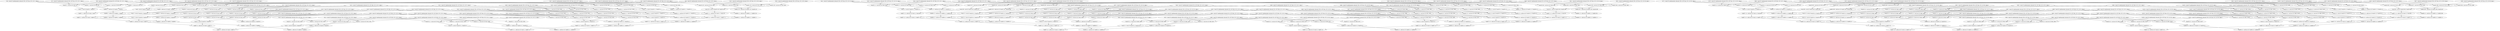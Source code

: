 digraph G {
compound=true
"t1" [label="  %t1 = load i32* getelementptr inbounds ([36 x i32]* @ar, i32 0, i32 0), align 4"]
"t2" [label="  %t2 = load i32* getelementptr inbounds ([6 x i32]* @br, i32 0, i32 0), align 4"]
"mul16" [label="  %mul16 = mul nsw i32 %t2, %t1"]
"t3" [label="  %t3 = load i32* getelementptr inbounds ([36 x i32]* @ai, i32 0, i32 0), align 4"]
"t4" [label="  %t4 = load i32* getelementptr inbounds ([6 x i32]* @bi, i32 0, i32 0), align 4"]
"mul23" [label="  %mul23 = mul nsw i32 %t4, %t3"]
"sub" [label="  %sub = sub i32 %mul16, %mul23"]
"mul34" [label="  %mul34 = mul nsw i32 %t4, %t1"]
"mul41" [label="  %mul41 = mul nsw i32 %t2, %t3"]
"add42" [label="  %add42 = add nsw i32 %mul41, %mul34"]
"t5" [label="  %t5 = load i32* getelementptr inbounds ([36 x i32]* @ar, i32 0, i32 1), align 4"]
"t6" [label="  %t6 = load i32* getelementptr inbounds ([6 x i32]* @br, i32 0, i32 1), align 4"]
"mul16.1" [label="  %mul16.1 = mul nsw i32 %t6, %t5"]
"t7" [label="  %t7 = load i32* getelementptr inbounds ([36 x i32]* @ai, i32 0, i32 1), align 4"]
"t8" [label="  %t8 = load i32* getelementptr inbounds ([6 x i32]* @bi, i32 0, i32 1), align 4"]
"mul23.1" [label="  %mul23.1 = mul nsw i32 %t8, %t7"]
"sub.1" [label="  %sub.1 = sub i32 %mul16.1, %mul23.1"]
"add27.1" [label="  %add27.1 = add nsw i32 %sub.1, %sub"]
"mul34.1" [label="  %mul34.1 = mul nsw i32 %t8, %t5"]
"mul41.1" [label="  %mul41.1 = mul nsw i32 %t6, %t7"]
"add42.1" [label="  %add42.1 = add nsw i32 %mul41.1, %mul34.1"]
"add46.1" [label="  %add46.1 = add nsw i32 %add42.1, %add42"]
"t9" [label="  %t9 = load i32* getelementptr inbounds ([36 x i32]* @ar, i32 0, i32 2), align 4"]
"t10" [label="  %t10 = load i32* getelementptr inbounds ([6 x i32]* @br, i32 0, i32 2), align 4"]
"mul16.2" [label="  %mul16.2 = mul nsw i32 %t10, %t9"]
"t11" [label="  %t11 = load i32* getelementptr inbounds ([36 x i32]* @ai, i32 0, i32 2), align 4"]
"t12" [label="  %t12 = load i32* getelementptr inbounds ([6 x i32]* @bi, i32 0, i32 2), align 4"]
"mul23.2" [label="  %mul23.2 = mul nsw i32 %t12, %t11"]
"sub.2" [label="  %sub.2 = sub i32 %mul16.2, %mul23.2"]
"add27.2" [label="  %add27.2 = add nsw i32 %sub.2, %add27.1"]
"mul34.2" [label="  %mul34.2 = mul nsw i32 %t12, %t9"]
"mul41.2" [label="  %mul41.2 = mul nsw i32 %t10, %t11"]
"add42.2" [label="  %add42.2 = add nsw i32 %mul41.2, %mul34.2"]
"add46.2" [label="  %add46.2 = add nsw i32 %add42.2, %add46.1"]
"t13" [label="  %t13 = load i32* getelementptr inbounds ([36 x i32]* @ar, i32 0, i32 3), align 4"]
"t14" [label="  %t14 = load i32* getelementptr inbounds ([6 x i32]* @br, i32 0, i32 3), align 4"]
"mul16.3" [label="  %mul16.3 = mul nsw i32 %t14, %t13"]
"t15" [label="  %t15 = load i32* getelementptr inbounds ([36 x i32]* @ai, i32 0, i32 3), align 4"]
"t16" [label="  %t16 = load i32* getelementptr inbounds ([6 x i32]* @bi, i32 0, i32 3), align 4"]
"mul23.3" [label="  %mul23.3 = mul nsw i32 %t16, %t15"]
"sub.3" [label="  %sub.3 = sub i32 %mul16.3, %mul23.3"]
"add27.3" [label="  %add27.3 = add nsw i32 %sub.3, %add27.2"]
"mul34.3" [label="  %mul34.3 = mul nsw i32 %t16, %t13"]
"mul41.3" [label="  %mul41.3 = mul nsw i32 %t14, %t15"]
"add42.3" [label="  %add42.3 = add nsw i32 %mul41.3, %mul34.3"]
"add46.3" [label="  %add46.3 = add nsw i32 %add42.3, %add46.2"]
"t17" [label="  %t17 = load i32* getelementptr inbounds ([36 x i32]* @ar, i32 0, i32 4), align 4"]
"t18" [label="  %t18 = load i32* getelementptr inbounds ([6 x i32]* @br, i32 0, i32 4), align 4"]
"mul16.4" [label="  %mul16.4 = mul nsw i32 %t18, %t17"]
"t19" [label="  %t19 = load i32* getelementptr inbounds ([36 x i32]* @ai, i32 0, i32 4), align 4"]
"t20" [label="  %t20 = load i32* getelementptr inbounds ([6 x i32]* @bi, i32 0, i32 4), align 4"]
"mul23.4" [label="  %mul23.4 = mul nsw i32 %t20, %t19"]
"sub.4" [label="  %sub.4 = sub i32 %mul16.4, %mul23.4"]
"add27.4" [label="  %add27.4 = add nsw i32 %sub.4, %add27.3"]
"mul34.4" [label="  %mul34.4 = mul nsw i32 %t20, %t17"]
"mul41.4" [label="  %mul41.4 = mul nsw i32 %t18, %t19"]
"add42.4" [label="  %add42.4 = add nsw i32 %mul41.4, %mul34.4"]
"add46.4" [label="  %add46.4 = add nsw i32 %add42.4, %add46.3"]
"t21" [label="  %t21 = load i32* getelementptr inbounds ([36 x i32]* @ar, i32 0, i32 5), align 4"]
"t22" [label="  %t22 = load i32* getelementptr inbounds ([6 x i32]* @br, i32 0, i32 5), align 4"]
"mul16.5" [label="  %mul16.5 = mul nsw i32 %t22, %t21"]
"t23" [label="  %t23 = load i32* getelementptr inbounds ([36 x i32]* @ai, i32 0, i32 5), align 4"]
"t24" [label="  %t24 = load i32* getelementptr inbounds ([6 x i32]* @bi, i32 0, i32 5), align 4"]
"mul23.5" [label="  %mul23.5 = mul nsw i32 %t24, %t23"]
"sub.5" [label="  %sub.5 = sub i32 %mul16.5, %mul23.5"]
"add27.5" [label="  %add27.5 = add nsw i32 %sub.5, %add27.4"]
"mul34.5" [label="  %mul34.5 = mul nsw i32 %t24, %t21"]
"mul41.5" [label="  %mul41.5 = mul nsw i32 %t22, %t23"]
"add42.5" [label="  %add42.5 = add nsw i32 %mul41.5, %mul34.5"]
"add46.5" [label="  %add46.5 = add nsw i32 %add42.5, %add46.4"]
"t25" [label="  %t25 = load i32* getelementptr inbounds ([36 x i32]* @ar, i32 0, i32 6), align 4"]
"mul16.126" [label="  %mul16.126 = mul nsw i32 %t2, %t25"]
"t26" [label="  %t26 = load i32* getelementptr inbounds ([36 x i32]* @ai, i32 0, i32 6), align 4"]
"mul23.128" [label="  %mul23.128 = mul nsw i32 %t4, %t26"]
"sub.129" [label="  %sub.129 = sub i32 %mul16.126, %mul23.128"]
"mul34.131" [label="  %mul34.131 = mul nsw i32 %t4, %t25"]
"mul41.132" [label="  %mul41.132 = mul nsw i32 %t2, %t26"]
"add42.133" [label="  %add42.133 = add nsw i32 %mul41.132, %mul34.131"]
"t27" [label="  %t27 = load i32* getelementptr inbounds ([36 x i32]* @ar, i32 0, i32 7), align 4"]
"mul16.1.1" [label="  %mul16.1.1 = mul nsw i32 %t6, %t27"]
"t28" [label="  %t28 = load i32* getelementptr inbounds ([36 x i32]* @ai, i32 0, i32 7), align 4"]
"mul23.1.1" [label="  %mul23.1.1 = mul nsw i32 %t8, %t28"]
"sub.1.1" [label="  %sub.1.1 = sub i32 %mul16.1.1, %mul23.1.1"]
"add27.1.1" [label="  %add27.1.1 = add nsw i32 %sub.1.1, %sub.129"]
"mul34.1.1" [label="  %mul34.1.1 = mul nsw i32 %t8, %t27"]
"mul41.1.1" [label="  %mul41.1.1 = mul nsw i32 %t6, %t28"]
"add42.1.1" [label="  %add42.1.1 = add nsw i32 %mul41.1.1, %mul34.1.1"]
"add46.1.1" [label="  %add46.1.1 = add nsw i32 %add42.1.1, %add42.133"]
"t29" [label="  %t29 = load i32* getelementptr inbounds ([36 x i32]* @ar, i32 0, i32 8), align 4"]
"mul16.2.1" [label="  %mul16.2.1 = mul nsw i32 %t10, %t29"]
"t30" [label="  %t30 = load i32* getelementptr inbounds ([36 x i32]* @ai, i32 0, i32 8), align 4"]
"mul23.2.1" [label="  %mul23.2.1 = mul nsw i32 %t12, %t30"]
"sub.2.1" [label="  %sub.2.1 = sub i32 %mul16.2.1, %mul23.2.1"]
"add27.2.1" [label="  %add27.2.1 = add nsw i32 %sub.2.1, %add27.1.1"]
"mul34.2.1" [label="  %mul34.2.1 = mul nsw i32 %t12, %t29"]
"mul41.2.1" [label="  %mul41.2.1 = mul nsw i32 %t10, %t30"]
"add42.2.1" [label="  %add42.2.1 = add nsw i32 %mul41.2.1, %mul34.2.1"]
"add46.2.1" [label="  %add46.2.1 = add nsw i32 %add42.2.1, %add46.1.1"]
"t31" [label="  %t31 = load i32* getelementptr inbounds ([36 x i32]* @ar, i32 0, i32 9), align 4"]
"mul16.3.1" [label="  %mul16.3.1 = mul nsw i32 %t14, %t31"]
"t32" [label="  %t32 = load i32* getelementptr inbounds ([36 x i32]* @ai, i32 0, i32 9), align 4"]
"mul23.3.1" [label="  %mul23.3.1 = mul nsw i32 %t16, %t32"]
"sub.3.1" [label="  %sub.3.1 = sub i32 %mul16.3.1, %mul23.3.1"]
"add27.3.1" [label="  %add27.3.1 = add nsw i32 %sub.3.1, %add27.2.1"]
"mul34.3.1" [label="  %mul34.3.1 = mul nsw i32 %t16, %t31"]
"mul41.3.1" [label="  %mul41.3.1 = mul nsw i32 %t14, %t32"]
"add42.3.1" [label="  %add42.3.1 = add nsw i32 %mul41.3.1, %mul34.3.1"]
"add46.3.1" [label="  %add46.3.1 = add nsw i32 %add42.3.1, %add46.2.1"]
"t33" [label="  %t33 = load i32* getelementptr inbounds ([36 x i32]* @ar, i32 0, i32 10), align 4"]
"mul16.4.1" [label="  %mul16.4.1 = mul nsw i32 %t18, %t33"]
"t34" [label="  %t34 = load i32* getelementptr inbounds ([36 x i32]* @ai, i32 0, i32 10), align 4"]
"mul23.4.1" [label="  %mul23.4.1 = mul nsw i32 %t20, %t34"]
"sub.4.1" [label="  %sub.4.1 = sub i32 %mul16.4.1, %mul23.4.1"]
"add27.4.1" [label="  %add27.4.1 = add nsw i32 %sub.4.1, %add27.3.1"]
"mul34.4.1" [label="  %mul34.4.1 = mul nsw i32 %t20, %t33"]
"mul41.4.1" [label="  %mul41.4.1 = mul nsw i32 %t18, %t34"]
"add42.4.1" [label="  %add42.4.1 = add nsw i32 %mul41.4.1, %mul34.4.1"]
"add46.4.1" [label="  %add46.4.1 = add nsw i32 %add42.4.1, %add46.3.1"]
"t35" [label="  %t35 = load i32* getelementptr inbounds ([36 x i32]* @ar, i32 0, i32 11), align 4"]
"mul16.5.1" [label="  %mul16.5.1 = mul nsw i32 %t22, %t35"]
"t36" [label="  %t36 = load i32* getelementptr inbounds ([36 x i32]* @ai, i32 0, i32 11), align 4"]
"mul23.5.1" [label="  %mul23.5.1 = mul nsw i32 %t24, %t36"]
"sub.5.1" [label="  %sub.5.1 = sub i32 %mul16.5.1, %mul23.5.1"]
"add27.5.1" [label="  %add27.5.1 = add nsw i32 %sub.5.1, %add27.4.1"]
"mul34.5.1" [label="  %mul34.5.1 = mul nsw i32 %t24, %t35"]
"mul41.5.1" [label="  %mul41.5.1 = mul nsw i32 %t22, %t36"]
"add42.5.1" [label="  %add42.5.1 = add nsw i32 %mul41.5.1, %mul34.5.1"]
"add46.5.1" [label="  %add46.5.1 = add nsw i32 %add42.5.1, %add46.4.1"]
"t37" [label="  %t37 = load i32* getelementptr inbounds ([36 x i32]* @ar, i32 0, i32 12), align 4"]
"t38" [label="  %t38 = load i32* getelementptr inbounds ([6 x i32]* @br, i32 0, i32 0), align 4"]
"mul16.235" [label="  %mul16.235 = mul nsw i32 %t38, %t37"]
"t39" [label="  %t39 = load i32* getelementptr inbounds ([36 x i32]* @ai, i32 0, i32 12), align 4"]
"t40" [label="  %t40 = load i32* getelementptr inbounds ([6 x i32]* @bi, i32 0, i32 0), align 4"]
"mul23.237" [label="  %mul23.237 = mul nsw i32 %t40, %t39"]
"sub.238" [label="  %sub.238 = sub i32 %mul16.235, %mul23.237"]
"mul34.240" [label="  %mul34.240 = mul nsw i32 %t40, %t37"]
"mul41.241" [label="  %mul41.241 = mul nsw i32 %t38, %t39"]
"add42.242" [label="  %add42.242 = add nsw i32 %mul41.241, %mul34.240"]
"t41" [label="  %t41 = load i32* getelementptr inbounds ([36 x i32]* @ar, i32 0, i32 13), align 4"]
"t42" [label="  %t42 = load i32* getelementptr inbounds ([6 x i32]* @br, i32 0, i32 1), align 4"]
"mul16.1.2" [label="  %mul16.1.2 = mul nsw i32 %t42, %t41"]
"t43" [label="  %t43 = load i32* getelementptr inbounds ([36 x i32]* @ai, i32 0, i32 13), align 4"]
"t44" [label="  %t44 = load i32* getelementptr inbounds ([6 x i32]* @bi, i32 0, i32 1), align 4"]
"mul23.1.2" [label="  %mul23.1.2 = mul nsw i32 %t44, %t43"]
"sub.1.2" [label="  %sub.1.2 = sub i32 %mul16.1.2, %mul23.1.2"]
"add27.1.2" [label="  %add27.1.2 = add nsw i32 %sub.1.2, %sub.238"]
"mul34.1.2" [label="  %mul34.1.2 = mul nsw i32 %t44, %t41"]
"mul41.1.2" [label="  %mul41.1.2 = mul nsw i32 %t42, %t43"]
"add42.1.2" [label="  %add42.1.2 = add nsw i32 %mul41.1.2, %mul34.1.2"]
"add46.1.2" [label="  %add46.1.2 = add nsw i32 %add42.1.2, %add42.242"]
"t45" [label="  %t45 = load i32* getelementptr inbounds ([36 x i32]* @ar, i32 0, i32 14), align 4"]
"t46" [label="  %t46 = load i32* getelementptr inbounds ([6 x i32]* @br, i32 0, i32 2), align 4"]
"mul16.2.2" [label="  %mul16.2.2 = mul nsw i32 %t46, %t45"]
"t47" [label="  %t47 = load i32* getelementptr inbounds ([36 x i32]* @ai, i32 0, i32 14), align 4"]
"t48" [label="  %t48 = load i32* getelementptr inbounds ([6 x i32]* @bi, i32 0, i32 2), align 4"]
"mul23.2.2" [label="  %mul23.2.2 = mul nsw i32 %t48, %t47"]
"sub.2.2" [label="  %sub.2.2 = sub i32 %mul16.2.2, %mul23.2.2"]
"add27.2.2" [label="  %add27.2.2 = add nsw i32 %sub.2.2, %add27.1.2"]
"mul34.2.2" [label="  %mul34.2.2 = mul nsw i32 %t48, %t45"]
"mul41.2.2" [label="  %mul41.2.2 = mul nsw i32 %t46, %t47"]
"add42.2.2" [label="  %add42.2.2 = add nsw i32 %mul41.2.2, %mul34.2.2"]
"add46.2.2" [label="  %add46.2.2 = add nsw i32 %add42.2.2, %add46.1.2"]
"t49" [label="  %t49 = load i32* getelementptr inbounds ([36 x i32]* @ar, i32 0, i32 15), align 4"]
"t50" [label="  %t50 = load i32* getelementptr inbounds ([6 x i32]* @br, i32 0, i32 3), align 4"]
"mul16.3.2" [label="  %mul16.3.2 = mul nsw i32 %t50, %t49"]
"t51" [label="  %t51 = load i32* getelementptr inbounds ([36 x i32]* @ai, i32 0, i32 15), align 4"]
"t52" [label="  %t52 = load i32* getelementptr inbounds ([6 x i32]* @bi, i32 0, i32 3), align 4"]
"mul23.3.2" [label="  %mul23.3.2 = mul nsw i32 %t52, %t51"]
"sub.3.2" [label="  %sub.3.2 = sub i32 %mul16.3.2, %mul23.3.2"]
"add27.3.2" [label="  %add27.3.2 = add nsw i32 %sub.3.2, %add27.2.2"]
"mul34.3.2" [label="  %mul34.3.2 = mul nsw i32 %t52, %t49"]
"mul41.3.2" [label="  %mul41.3.2 = mul nsw i32 %t50, %t51"]
"add42.3.2" [label="  %add42.3.2 = add nsw i32 %mul41.3.2, %mul34.3.2"]
"add46.3.2" [label="  %add46.3.2 = add nsw i32 %add42.3.2, %add46.2.2"]
"t53" [label="  %t53 = load i32* getelementptr inbounds ([36 x i32]* @ar, i32 0, i32 16), align 4"]
"t54" [label="  %t54 = load i32* getelementptr inbounds ([6 x i32]* @br, i32 0, i32 4), align 4"]
"mul16.4.2" [label="  %mul16.4.2 = mul nsw i32 %t54, %t53"]
"t55" [label="  %t55 = load i32* getelementptr inbounds ([36 x i32]* @ai, i32 0, i32 16), align 4"]
"t56" [label="  %t56 = load i32* getelementptr inbounds ([6 x i32]* @bi, i32 0, i32 4), align 4"]
"mul23.4.2" [label="  %mul23.4.2 = mul nsw i32 %t56, %t55"]
"sub.4.2" [label="  %sub.4.2 = sub i32 %mul16.4.2, %mul23.4.2"]
"add27.4.2" [label="  %add27.4.2 = add nsw i32 %sub.4.2, %add27.3.2"]
"mul34.4.2" [label="  %mul34.4.2 = mul nsw i32 %t56, %t53"]
"mul41.4.2" [label="  %mul41.4.2 = mul nsw i32 %t54, %t55"]
"add42.4.2" [label="  %add42.4.2 = add nsw i32 %mul41.4.2, %mul34.4.2"]
"add46.4.2" [label="  %add46.4.2 = add nsw i32 %add42.4.2, %add46.3.2"]
"t57" [label="  %t57 = load i32* getelementptr inbounds ([36 x i32]* @ar, i32 0, i32 17), align 4"]
"t58" [label="  %t58 = load i32* getelementptr inbounds ([6 x i32]* @br, i32 0, i32 5), align 4"]
"mul16.5.2" [label="  %mul16.5.2 = mul nsw i32 %t58, %t57"]
"t59" [label="  %t59 = load i32* getelementptr inbounds ([36 x i32]* @ai, i32 0, i32 17), align 4"]
"t60" [label="  %t60 = load i32* getelementptr inbounds ([6 x i32]* @bi, i32 0, i32 5), align 4"]
"mul23.5.2" [label="  %mul23.5.2 = mul nsw i32 %t60, %t59"]
"sub.5.2" [label="  %sub.5.2 = sub i32 %mul16.5.2, %mul23.5.2"]
"add27.5.2" [label="  %add27.5.2 = add nsw i32 %sub.5.2, %add27.4.2"]
"mul34.5.2" [label="  %mul34.5.2 = mul nsw i32 %t60, %t57"]
"mul41.5.2" [label="  %mul41.5.2 = mul nsw i32 %t58, %t59"]
"add42.5.2" [label="  %add42.5.2 = add nsw i32 %mul41.5.2, %mul34.5.2"]
"add46.5.2" [label="  %add46.5.2 = add nsw i32 %add42.5.2, %add46.4.2"]
"t61" [label="  %t61 = load i32* getelementptr inbounds ([36 x i32]* @ar, i32 0, i32 18), align 4"]
"mul16.344" [label="  %mul16.344 = mul nsw i32 %t38, %t61"]
"t62" [label="  %t62 = load i32* getelementptr inbounds ([36 x i32]* @ai, i32 0, i32 18), align 4"]
"mul23.346" [label="  %mul23.346 = mul nsw i32 %t40, %t62"]
"sub.347" [label="  %sub.347 = sub i32 %mul16.344, %mul23.346"]
"mul34.349" [label="  %mul34.349 = mul nsw i32 %t40, %t61"]
"mul41.350" [label="  %mul41.350 = mul nsw i32 %t38, %t62"]
"add42.351" [label="  %add42.351 = add nsw i32 %mul41.350, %mul34.349"]
"t63" [label="  %t63 = load i32* getelementptr inbounds ([36 x i32]* @ar, i32 0, i32 19), align 4"]
"mul16.1.3" [label="  %mul16.1.3 = mul nsw i32 %t42, %t63"]
"t64" [label="  %t64 = load i32* getelementptr inbounds ([36 x i32]* @ai, i32 0, i32 19), align 4"]
"mul23.1.3" [label="  %mul23.1.3 = mul nsw i32 %t44, %t64"]
"sub.1.3" [label="  %sub.1.3 = sub i32 %mul16.1.3, %mul23.1.3"]
"add27.1.3" [label="  %add27.1.3 = add nsw i32 %sub.1.3, %sub.347"]
"mul34.1.3" [label="  %mul34.1.3 = mul nsw i32 %t44, %t63"]
"mul41.1.3" [label="  %mul41.1.3 = mul nsw i32 %t42, %t64"]
"add42.1.3" [label="  %add42.1.3 = add nsw i32 %mul41.1.3, %mul34.1.3"]
"add46.1.3" [label="  %add46.1.3 = add nsw i32 %add42.1.3, %add42.351"]
"t65" [label="  %t65 = load i32* getelementptr inbounds ([36 x i32]* @ar, i32 0, i32 20), align 4"]
"mul16.2.3" [label="  %mul16.2.3 = mul nsw i32 %t46, %t65"]
"t66" [label="  %t66 = load i32* getelementptr inbounds ([36 x i32]* @ai, i32 0, i32 20), align 4"]
"mul23.2.3" [label="  %mul23.2.3 = mul nsw i32 %t48, %t66"]
"sub.2.3" [label="  %sub.2.3 = sub i32 %mul16.2.3, %mul23.2.3"]
"add27.2.3" [label="  %add27.2.3 = add nsw i32 %sub.2.3, %add27.1.3"]
"mul34.2.3" [label="  %mul34.2.3 = mul nsw i32 %t48, %t65"]
"mul41.2.3" [label="  %mul41.2.3 = mul nsw i32 %t46, %t66"]
"add42.2.3" [label="  %add42.2.3 = add nsw i32 %mul41.2.3, %mul34.2.3"]
"add46.2.3" [label="  %add46.2.3 = add nsw i32 %add42.2.3, %add46.1.3"]
"t67" [label="  %t67 = load i32* getelementptr inbounds ([36 x i32]* @ar, i32 0, i32 21), align 4"]
"mul16.3.3" [label="  %mul16.3.3 = mul nsw i32 %t50, %t67"]
"t68" [label="  %t68 = load i32* getelementptr inbounds ([36 x i32]* @ai, i32 0, i32 21), align 4"]
"mul23.3.3" [label="  %mul23.3.3 = mul nsw i32 %t52, %t68"]
"sub.3.3" [label="  %sub.3.3 = sub i32 %mul16.3.3, %mul23.3.3"]
"add27.3.3" [label="  %add27.3.3 = add nsw i32 %sub.3.3, %add27.2.3"]
"mul34.3.3" [label="  %mul34.3.3 = mul nsw i32 %t52, %t67"]
"mul41.3.3" [label="  %mul41.3.3 = mul nsw i32 %t50, %t68"]
"add42.3.3" [label="  %add42.3.3 = add nsw i32 %mul41.3.3, %mul34.3.3"]
"add46.3.3" [label="  %add46.3.3 = add nsw i32 %add42.3.3, %add46.2.3"]
"t69" [label="  %t69 = load i32* getelementptr inbounds ([36 x i32]* @ar, i32 0, i32 22), align 4"]
"mul16.4.3" [label="  %mul16.4.3 = mul nsw i32 %t54, %t69"]
"t70" [label="  %t70 = load i32* getelementptr inbounds ([36 x i32]* @ai, i32 0, i32 22), align 4"]
"mul23.4.3" [label="  %mul23.4.3 = mul nsw i32 %t56, %t70"]
"sub.4.3" [label="  %sub.4.3 = sub i32 %mul16.4.3, %mul23.4.3"]
"add27.4.3" [label="  %add27.4.3 = add nsw i32 %sub.4.3, %add27.3.3"]
"mul34.4.3" [label="  %mul34.4.3 = mul nsw i32 %t56, %t69"]
"mul41.4.3" [label="  %mul41.4.3 = mul nsw i32 %t54, %t70"]
"add42.4.3" [label="  %add42.4.3 = add nsw i32 %mul41.4.3, %mul34.4.3"]
"add46.4.3" [label="  %add46.4.3 = add nsw i32 %add42.4.3, %add46.3.3"]
"t71" [label="  %t71 = load i32* getelementptr inbounds ([36 x i32]* @ar, i32 0, i32 23), align 4"]
"mul16.5.3" [label="  %mul16.5.3 = mul nsw i32 %t58, %t71"]
"t72" [label="  %t72 = load i32* getelementptr inbounds ([36 x i32]* @ai, i32 0, i32 23), align 4"]
"mul23.5.3" [label="  %mul23.5.3 = mul nsw i32 %t60, %t72"]
"sub.5.3" [label="  %sub.5.3 = sub i32 %mul16.5.3, %mul23.5.3"]
"add27.5.3" [label="  %add27.5.3 = add nsw i32 %sub.5.3, %add27.4.3"]
"mul34.5.3" [label="  %mul34.5.3 = mul nsw i32 %t60, %t71"]
"mul41.5.3" [label="  %mul41.5.3 = mul nsw i32 %t58, %t72"]
"add42.5.3" [label="  %add42.5.3 = add nsw i32 %mul41.5.3, %mul34.5.3"]
"add46.5.3" [label="  %add46.5.3 = add nsw i32 %add42.5.3, %add46.4.3"]
"t73" [label="  %t73 = load i32* getelementptr inbounds ([36 x i32]* @ar, i32 0, i32 24), align 4"]
"t74" [label="  %t74 = load i32* getelementptr inbounds ([6 x i32]* @br, i32 0, i32 0), align 4"]
"mul16.453" [label="  %mul16.453 = mul nsw i32 %t74, %t73"]
"t75" [label="  %t75 = load i32* getelementptr inbounds ([36 x i32]* @ai, i32 0, i32 24), align 4"]
"t76" [label="  %t76 = load i32* getelementptr inbounds ([6 x i32]* @bi, i32 0, i32 0), align 4"]
"mul23.455" [label="  %mul23.455 = mul nsw i32 %t76, %t75"]
"sub.456" [label="  %sub.456 = sub i32 %mul16.453, %mul23.455"]
"mul34.458" [label="  %mul34.458 = mul nsw i32 %t76, %t73"]
"mul41.459" [label="  %mul41.459 = mul nsw i32 %t74, %t75"]
"add42.460" [label="  %add42.460 = add nsw i32 %mul41.459, %mul34.458"]
"t77" [label="  %t77 = load i32* getelementptr inbounds ([36 x i32]* @ar, i32 0, i32 25), align 4"]
"t78" [label="  %t78 = load i32* getelementptr inbounds ([6 x i32]* @br, i32 0, i32 1), align 4"]
"mul16.1.4" [label="  %mul16.1.4 = mul nsw i32 %t78, %t77"]
"t79" [label="  %t79 = load i32* getelementptr inbounds ([36 x i32]* @ai, i32 0, i32 25), align 4"]
"t80" [label="  %t80 = load i32* getelementptr inbounds ([6 x i32]* @bi, i32 0, i32 1), align 4"]
"mul23.1.4" [label="  %mul23.1.4 = mul nsw i32 %t80, %t79"]
"sub.1.4" [label="  %sub.1.4 = sub i32 %mul16.1.4, %mul23.1.4"]
"add27.1.4" [label="  %add27.1.4 = add nsw i32 %sub.1.4, %sub.456"]
"mul34.1.4" [label="  %mul34.1.4 = mul nsw i32 %t80, %t77"]
"mul41.1.4" [label="  %mul41.1.4 = mul nsw i32 %t78, %t79"]
"add42.1.4" [label="  %add42.1.4 = add nsw i32 %mul41.1.4, %mul34.1.4"]
"add46.1.4" [label="  %add46.1.4 = add nsw i32 %add42.1.4, %add42.460"]
"t81" [label="  %t81 = load i32* getelementptr inbounds ([36 x i32]* @ar, i32 0, i32 26), align 4"]
"t82" [label="  %t82 = load i32* getelementptr inbounds ([6 x i32]* @br, i32 0, i32 2), align 4"]
"mul16.2.4" [label="  %mul16.2.4 = mul nsw i32 %t82, %t81"]
"t83" [label="  %t83 = load i32* getelementptr inbounds ([36 x i32]* @ai, i32 0, i32 26), align 4"]
"t84" [label="  %t84 = load i32* getelementptr inbounds ([6 x i32]* @bi, i32 0, i32 2), align 4"]
"mul23.2.4" [label="  %mul23.2.4 = mul nsw i32 %t84, %t83"]
"sub.2.4" [label="  %sub.2.4 = sub i32 %mul16.2.4, %mul23.2.4"]
"add27.2.4" [label="  %add27.2.4 = add nsw i32 %sub.2.4, %add27.1.4"]
"mul34.2.4" [label="  %mul34.2.4 = mul nsw i32 %t84, %t81"]
"mul41.2.4" [label="  %mul41.2.4 = mul nsw i32 %t82, %t83"]
"add42.2.4" [label="  %add42.2.4 = add nsw i32 %mul41.2.4, %mul34.2.4"]
"add46.2.4" [label="  %add46.2.4 = add nsw i32 %add42.2.4, %add46.1.4"]
"t85" [label="  %t85 = load i32* getelementptr inbounds ([36 x i32]* @ar, i32 0, i32 27), align 4"]
"t86" [label="  %t86 = load i32* getelementptr inbounds ([6 x i32]* @br, i32 0, i32 3), align 4"]
"mul16.3.4" [label="  %mul16.3.4 = mul nsw i32 %t86, %t85"]
"t87" [label="  %t87 = load i32* getelementptr inbounds ([36 x i32]* @ai, i32 0, i32 27), align 4"]
"t88" [label="  %t88 = load i32* getelementptr inbounds ([6 x i32]* @bi, i32 0, i32 3), align 4"]
"mul23.3.4" [label="  %mul23.3.4 = mul nsw i32 %t88, %t87"]
"sub.3.4" [label="  %sub.3.4 = sub i32 %mul16.3.4, %mul23.3.4"]
"add27.3.4" [label="  %add27.3.4 = add nsw i32 %sub.3.4, %add27.2.4"]
"mul34.3.4" [label="  %mul34.3.4 = mul nsw i32 %t88, %t85"]
"mul41.3.4" [label="  %mul41.3.4 = mul nsw i32 %t86, %t87"]
"add42.3.4" [label="  %add42.3.4 = add nsw i32 %mul41.3.4, %mul34.3.4"]
"add46.3.4" [label="  %add46.3.4 = add nsw i32 %add42.3.4, %add46.2.4"]
"t89" [label="  %t89 = load i32* getelementptr inbounds ([36 x i32]* @ar, i32 0, i32 28), align 4"]
"t90" [label="  %t90 = load i32* getelementptr inbounds ([6 x i32]* @br, i32 0, i32 4), align 4"]
"mul16.4.4" [label="  %mul16.4.4 = mul nsw i32 %t90, %t89"]
"t91" [label="  %t91 = load i32* getelementptr inbounds ([36 x i32]* @ai, i32 0, i32 28), align 4"]
"t92" [label="  %t92 = load i32* getelementptr inbounds ([6 x i32]* @bi, i32 0, i32 4), align 4"]
"mul23.4.4" [label="  %mul23.4.4 = mul nsw i32 %t92, %t91"]
"sub.4.4" [label="  %sub.4.4 = sub i32 %mul16.4.4, %mul23.4.4"]
"add27.4.4" [label="  %add27.4.4 = add nsw i32 %sub.4.4, %add27.3.4"]
"mul34.4.4" [label="  %mul34.4.4 = mul nsw i32 %t92, %t89"]
"mul41.4.4" [label="  %mul41.4.4 = mul nsw i32 %t90, %t91"]
"add42.4.4" [label="  %add42.4.4 = add nsw i32 %mul41.4.4, %mul34.4.4"]
"add46.4.4" [label="  %add46.4.4 = add nsw i32 %add42.4.4, %add46.3.4"]
"t93" [label="  %t93 = load i32* getelementptr inbounds ([36 x i32]* @ar, i32 0, i32 29), align 4"]
"t94" [label="  %t94 = load i32* getelementptr inbounds ([6 x i32]* @br, i32 0, i32 5), align 4"]
"mul16.5.4" [label="  %mul16.5.4 = mul nsw i32 %t94, %t93"]
"t95" [label="  %t95 = load i32* getelementptr inbounds ([36 x i32]* @ai, i32 0, i32 29), align 4"]
"t96" [label="  %t96 = load i32* getelementptr inbounds ([6 x i32]* @bi, i32 0, i32 5), align 4"]
"mul23.5.4" [label="  %mul23.5.4 = mul nsw i32 %t96, %t95"]
"sub.5.4" [label="  %sub.5.4 = sub i32 %mul16.5.4, %mul23.5.4"]
"add27.5.4" [label="  %add27.5.4 = add nsw i32 %sub.5.4, %add27.4.4"]
"mul34.5.4" [label="  %mul34.5.4 = mul nsw i32 %t96, %t93"]
"mul41.5.4" [label="  %mul41.5.4 = mul nsw i32 %t94, %t95"]
"add42.5.4" [label="  %add42.5.4 = add nsw i32 %mul41.5.4, %mul34.5.4"]
"add46.5.4" [label="  %add46.5.4 = add nsw i32 %add42.5.4, %add46.4.4"]
"t97" [label="  %t97 = load i32* getelementptr inbounds ([36 x i32]* @ar, i32 0, i32 30), align 4"]
"mul16.562" [label="  %mul16.562 = mul nsw i32 %t74, %t97"]
"t98" [label="  %t98 = load i32* getelementptr inbounds ([36 x i32]* @ai, i32 0, i32 30), align 4"]
"mul23.564" [label="  %mul23.564 = mul nsw i32 %t76, %t98"]
"sub.565" [label="  %sub.565 = sub i32 %mul16.562, %mul23.564"]
"mul34.567" [label="  %mul34.567 = mul nsw i32 %t76, %t97"]
"mul41.568" [label="  %mul41.568 = mul nsw i32 %t74, %t98"]
"add42.569" [label="  %add42.569 = add nsw i32 %mul41.568, %mul34.567"]
"t99" [label="  %t99 = load i32* getelementptr inbounds ([36 x i32]* @ar, i32 0, i32 31), align 4"]
"mul16.1.5" [label="  %mul16.1.5 = mul nsw i32 %t78, %t99"]
"t100" [label="  %t100 = load i32* getelementptr inbounds ([36 x i32]* @ai, i32 0, i32 31), align 4"]
"mul23.1.5" [label="  %mul23.1.5 = mul nsw i32 %t80, %t100"]
"sub.1.5" [label="  %sub.1.5 = sub i32 %mul16.1.5, %mul23.1.5"]
"add27.1.5" [label="  %add27.1.5 = add nsw i32 %sub.1.5, %sub.565"]
"mul34.1.5" [label="  %mul34.1.5 = mul nsw i32 %t80, %t99"]
"mul41.1.5" [label="  %mul41.1.5 = mul nsw i32 %t78, %t100"]
"add42.1.5" [label="  %add42.1.5 = add nsw i32 %mul41.1.5, %mul34.1.5"]
"add46.1.5" [label="  %add46.1.5 = add nsw i32 %add42.1.5, %add42.569"]
"t101" [label="  %t101 = load i32* getelementptr inbounds ([36 x i32]* @ar, i32 0, i32 32), align 4"]
"mul16.2.5" [label="  %mul16.2.5 = mul nsw i32 %t82, %t101"]
"t102" [label="  %t102 = load i32* getelementptr inbounds ([36 x i32]* @ai, i32 0, i32 32), align 4"]
"mul23.2.5" [label="  %mul23.2.5 = mul nsw i32 %t84, %t102"]
"sub.2.5" [label="  %sub.2.5 = sub i32 %mul16.2.5, %mul23.2.5"]
"add27.2.5" [label="  %add27.2.5 = add nsw i32 %sub.2.5, %add27.1.5"]
"mul34.2.5" [label="  %mul34.2.5 = mul nsw i32 %t84, %t101"]
"mul41.2.5" [label="  %mul41.2.5 = mul nsw i32 %t82, %t102"]
"add42.2.5" [label="  %add42.2.5 = add nsw i32 %mul41.2.5, %mul34.2.5"]
"add46.2.5" [label="  %add46.2.5 = add nsw i32 %add42.2.5, %add46.1.5"]
"t103" [label="  %t103 = load i32* getelementptr inbounds ([36 x i32]* @ar, i32 0, i32 33), align 4"]
"mul16.3.5" [label="  %mul16.3.5 = mul nsw i32 %t86, %t103"]
"t104" [label="  %t104 = load i32* getelementptr inbounds ([36 x i32]* @ai, i32 0, i32 33), align 4"]
"mul23.3.5" [label="  %mul23.3.5 = mul nsw i32 %t88, %t104"]
"sub.3.5" [label="  %sub.3.5 = sub i32 %mul16.3.5, %mul23.3.5"]
"add27.3.5" [label="  %add27.3.5 = add nsw i32 %sub.3.5, %add27.2.5"]
"mul34.3.5" [label="  %mul34.3.5 = mul nsw i32 %t88, %t103"]
"mul41.3.5" [label="  %mul41.3.5 = mul nsw i32 %t86, %t104"]
"add42.3.5" [label="  %add42.3.5 = add nsw i32 %mul41.3.5, %mul34.3.5"]
"add46.3.5" [label="  %add46.3.5 = add nsw i32 %add42.3.5, %add46.2.5"]
"t105" [label="  %t105 = load i32* getelementptr inbounds ([36 x i32]* @ar, i32 0, i32 34), align 4"]
"mul16.4.5" [label="  %mul16.4.5 = mul nsw i32 %t90, %t105"]
"t106" [label="  %t106 = load i32* getelementptr inbounds ([36 x i32]* @ai, i32 0, i32 34), align 4"]
"mul23.4.5" [label="  %mul23.4.5 = mul nsw i32 %t92, %t106"]
"sub.4.5" [label="  %sub.4.5 = sub i32 %mul16.4.5, %mul23.4.5"]
"add27.4.5" [label="  %add27.4.5 = add nsw i32 %sub.4.5, %add27.3.5"]
"mul34.4.5" [label="  %mul34.4.5 = mul nsw i32 %t92, %t105"]
"mul41.4.5" [label="  %mul41.4.5 = mul nsw i32 %t90, %t106"]
"add42.4.5" [label="  %add42.4.5 = add nsw i32 %mul41.4.5, %mul34.4.5"]
"add46.4.5" [label="  %add46.4.5 = add nsw i32 %add42.4.5, %add46.3.5"]
"t107" [label="  %t107 = load i32* getelementptr inbounds ([36 x i32]* @ar, i32 0, i32 35), align 4"]
"mul16.5.5" [label="  %mul16.5.5 = mul nsw i32 %t94, %t107"]
"t108" [label="  %t108 = load i32* getelementptr inbounds ([36 x i32]* @ai, i32 0, i32 35), align 4"]
"mul23.5.5" [label="  %mul23.5.5 = mul nsw i32 %t96, %t108"]
"sub.5.5" [label="  %sub.5.5 = sub i32 %mul16.5.5, %mul23.5.5"]
"add27.5.5" [label="  %add27.5.5 = add nsw i32 %sub.5.5, %add27.4.5"]
"mul34.5.5" [label="  %mul34.5.5 = mul nsw i32 %t96, %t107"]
"mul41.5.5" [label="  %mul41.5.5 = mul nsw i32 %t94, %t108"]
"add42.5.5" [label="  %add42.5.5 = add nsw i32 %mul41.5.5, %mul34.5.5"]
"add46.5.5" [label="  %add46.5.5 = add nsw i32 %add42.5.5, %add46.4.5"]
"t2" -> "mul16"
"t1" -> "mul16"
"t4" -> "mul23"
"t3" -> "mul23"
"mul16" -> "sub"
"mul23" -> "sub"
"t4" -> "mul34"
"t1" -> "mul34"
"t2" -> "mul41"
"t3" -> "mul41"
"mul41" -> "add42"
"mul34" -> "add42"
"t6" -> "mul16.1"
"t5" -> "mul16.1"
"t8" -> "mul23.1"
"t7" -> "mul23.1"
"mul16.1" -> "sub.1"
"mul23.1" -> "sub.1"
"sub.1" -> "add27.1"
"sub" -> "add27.1"
"t8" -> "mul34.1"
"t5" -> "mul34.1"
"t6" -> "mul41.1"
"t7" -> "mul41.1"
"mul41.1" -> "add42.1"
"mul34.1" -> "add42.1"
"add42.1" -> "add46.1"
"add42" -> "add46.1"
"t10" -> "mul16.2"
"t9" -> "mul16.2"
"t12" -> "mul23.2"
"t11" -> "mul23.2"
"mul16.2" -> "sub.2"
"mul23.2" -> "sub.2"
"sub.2" -> "add27.2"
"add27.1" -> "add27.2"
"t12" -> "mul34.2"
"t9" -> "mul34.2"
"t10" -> "mul41.2"
"t11" -> "mul41.2"
"mul41.2" -> "add42.2"
"mul34.2" -> "add42.2"
"add42.2" -> "add46.2"
"add46.1" -> "add46.2"
"t14" -> "mul16.3"
"t13" -> "mul16.3"
"t16" -> "mul23.3"
"t15" -> "mul23.3"
"mul16.3" -> "sub.3"
"mul23.3" -> "sub.3"
"sub.3" -> "add27.3"
"add27.2" -> "add27.3"
"t16" -> "mul34.3"
"t13" -> "mul34.3"
"t14" -> "mul41.3"
"t15" -> "mul41.3"
"mul41.3" -> "add42.3"
"mul34.3" -> "add42.3"
"add42.3" -> "add46.3"
"add46.2" -> "add46.3"
"t18" -> "mul16.4"
"t17" -> "mul16.4"
"t20" -> "mul23.4"
"t19" -> "mul23.4"
"mul16.4" -> "sub.4"
"mul23.4" -> "sub.4"
"sub.4" -> "add27.4"
"add27.3" -> "add27.4"
"t20" -> "mul34.4"
"t17" -> "mul34.4"
"t18" -> "mul41.4"
"t19" -> "mul41.4"
"mul41.4" -> "add42.4"
"mul34.4" -> "add42.4"
"add42.4" -> "add46.4"
"add46.3" -> "add46.4"
"t22" -> "mul16.5"
"t21" -> "mul16.5"
"t24" -> "mul23.5"
"t23" -> "mul23.5"
"mul16.5" -> "sub.5"
"mul23.5" -> "sub.5"
"sub.5" -> "add27.5"
"add27.4" -> "add27.5"
"t24" -> "mul34.5"
"t21" -> "mul34.5"
"t22" -> "mul41.5"
"t23" -> "mul41.5"
"mul41.5" -> "add42.5"
"mul34.5" -> "add42.5"
"add42.5" -> "add46.5"
"add46.4" -> "add46.5"
"t2" -> "mul16.126"
"t25" -> "mul16.126"
"t4" -> "mul23.128"
"t26" -> "mul23.128"
"mul16.126" -> "sub.129"
"mul23.128" -> "sub.129"
"t4" -> "mul34.131"
"t25" -> "mul34.131"
"t2" -> "mul41.132"
"t26" -> "mul41.132"
"mul41.132" -> "add42.133"
"mul34.131" -> "add42.133"
"t6" -> "mul16.1.1"
"t27" -> "mul16.1.1"
"t8" -> "mul23.1.1"
"t28" -> "mul23.1.1"
"mul16.1.1" -> "sub.1.1"
"mul23.1.1" -> "sub.1.1"
"sub.1.1" -> "add27.1.1"
"sub.129" -> "add27.1.1"
"t8" -> "mul34.1.1"
"t27" -> "mul34.1.1"
"t6" -> "mul41.1.1"
"t28" -> "mul41.1.1"
"mul41.1.1" -> "add42.1.1"
"mul34.1.1" -> "add42.1.1"
"add42.1.1" -> "add46.1.1"
"add42.133" -> "add46.1.1"
"t10" -> "mul16.2.1"
"t29" -> "mul16.2.1"
"t12" -> "mul23.2.1"
"t30" -> "mul23.2.1"
"mul16.2.1" -> "sub.2.1"
"mul23.2.1" -> "sub.2.1"
"sub.2.1" -> "add27.2.1"
"add27.1.1" -> "add27.2.1"
"t12" -> "mul34.2.1"
"t29" -> "mul34.2.1"
"t10" -> "mul41.2.1"
"t30" -> "mul41.2.1"
"mul41.2.1" -> "add42.2.1"
"mul34.2.1" -> "add42.2.1"
"add42.2.1" -> "add46.2.1"
"add46.1.1" -> "add46.2.1"
"t14" -> "mul16.3.1"
"t31" -> "mul16.3.1"
"t16" -> "mul23.3.1"
"t32" -> "mul23.3.1"
"mul16.3.1" -> "sub.3.1"
"mul23.3.1" -> "sub.3.1"
"sub.3.1" -> "add27.3.1"
"add27.2.1" -> "add27.3.1"
"t16" -> "mul34.3.1"
"t31" -> "mul34.3.1"
"t14" -> "mul41.3.1"
"t32" -> "mul41.3.1"
"mul41.3.1" -> "add42.3.1"
"mul34.3.1" -> "add42.3.1"
"add42.3.1" -> "add46.3.1"
"add46.2.1" -> "add46.3.1"
"t18" -> "mul16.4.1"
"t33" -> "mul16.4.1"
"t20" -> "mul23.4.1"
"t34" -> "mul23.4.1"
"mul16.4.1" -> "sub.4.1"
"mul23.4.1" -> "sub.4.1"
"sub.4.1" -> "add27.4.1"
"add27.3.1" -> "add27.4.1"
"t20" -> "mul34.4.1"
"t33" -> "mul34.4.1"
"t18" -> "mul41.4.1"
"t34" -> "mul41.4.1"
"mul41.4.1" -> "add42.4.1"
"mul34.4.1" -> "add42.4.1"
"add42.4.1" -> "add46.4.1"
"add46.3.1" -> "add46.4.1"
"t22" -> "mul16.5.1"
"t35" -> "mul16.5.1"
"t24" -> "mul23.5.1"
"t36" -> "mul23.5.1"
"mul16.5.1" -> "sub.5.1"
"mul23.5.1" -> "sub.5.1"
"sub.5.1" -> "add27.5.1"
"add27.4.1" -> "add27.5.1"
"t24" -> "mul34.5.1"
"t35" -> "mul34.5.1"
"t22" -> "mul41.5.1"
"t36" -> "mul41.5.1"
"mul41.5.1" -> "add42.5.1"
"mul34.5.1" -> "add42.5.1"
"add42.5.1" -> "add46.5.1"
"add46.4.1" -> "add46.5.1"
"t38" -> "mul16.235"
"t37" -> "mul16.235"
"t40" -> "mul23.237"
"t39" -> "mul23.237"
"mul16.235" -> "sub.238"
"mul23.237" -> "sub.238"
"t40" -> "mul34.240"
"t37" -> "mul34.240"
"t38" -> "mul41.241"
"t39" -> "mul41.241"
"mul41.241" -> "add42.242"
"mul34.240" -> "add42.242"
"t42" -> "mul16.1.2"
"t41" -> "mul16.1.2"
"t44" -> "mul23.1.2"
"t43" -> "mul23.1.2"
"mul16.1.2" -> "sub.1.2"
"mul23.1.2" -> "sub.1.2"
"sub.1.2" -> "add27.1.2"
"sub.238" -> "add27.1.2"
"t44" -> "mul34.1.2"
"t41" -> "mul34.1.2"
"t42" -> "mul41.1.2"
"t43" -> "mul41.1.2"
"mul41.1.2" -> "add42.1.2"
"mul34.1.2" -> "add42.1.2"
"add42.1.2" -> "add46.1.2"
"add42.242" -> "add46.1.2"
"t46" -> "mul16.2.2"
"t45" -> "mul16.2.2"
"t48" -> "mul23.2.2"
"t47" -> "mul23.2.2"
"mul16.2.2" -> "sub.2.2"
"mul23.2.2" -> "sub.2.2"
"sub.2.2" -> "add27.2.2"
"add27.1.2" -> "add27.2.2"
"t48" -> "mul34.2.2"
"t45" -> "mul34.2.2"
"t46" -> "mul41.2.2"
"t47" -> "mul41.2.2"
"mul41.2.2" -> "add42.2.2"
"mul34.2.2" -> "add42.2.2"
"add42.2.2" -> "add46.2.2"
"add46.1.2" -> "add46.2.2"
"t50" -> "mul16.3.2"
"t49" -> "mul16.3.2"
"t52" -> "mul23.3.2"
"t51" -> "mul23.3.2"
"mul16.3.2" -> "sub.3.2"
"mul23.3.2" -> "sub.3.2"
"sub.3.2" -> "add27.3.2"
"add27.2.2" -> "add27.3.2"
"t52" -> "mul34.3.2"
"t49" -> "mul34.3.2"
"t50" -> "mul41.3.2"
"t51" -> "mul41.3.2"
"mul41.3.2" -> "add42.3.2"
"mul34.3.2" -> "add42.3.2"
"add42.3.2" -> "add46.3.2"
"add46.2.2" -> "add46.3.2"
"t54" -> "mul16.4.2"
"t53" -> "mul16.4.2"
"t56" -> "mul23.4.2"
"t55" -> "mul23.4.2"
"mul16.4.2" -> "sub.4.2"
"mul23.4.2" -> "sub.4.2"
"sub.4.2" -> "add27.4.2"
"add27.3.2" -> "add27.4.2"
"t56" -> "mul34.4.2"
"t53" -> "mul34.4.2"
"t54" -> "mul41.4.2"
"t55" -> "mul41.4.2"
"mul41.4.2" -> "add42.4.2"
"mul34.4.2" -> "add42.4.2"
"add42.4.2" -> "add46.4.2"
"add46.3.2" -> "add46.4.2"
"t58" -> "mul16.5.2"
"t57" -> "mul16.5.2"
"t60" -> "mul23.5.2"
"t59" -> "mul23.5.2"
"mul16.5.2" -> "sub.5.2"
"mul23.5.2" -> "sub.5.2"
"sub.5.2" -> "add27.5.2"
"add27.4.2" -> "add27.5.2"
"t60" -> "mul34.5.2"
"t57" -> "mul34.5.2"
"t58" -> "mul41.5.2"
"t59" -> "mul41.5.2"
"mul41.5.2" -> "add42.5.2"
"mul34.5.2" -> "add42.5.2"
"add42.5.2" -> "add46.5.2"
"add46.4.2" -> "add46.5.2"
"t38" -> "mul16.344"
"t61" -> "mul16.344"
"t40" -> "mul23.346"
"t62" -> "mul23.346"
"mul16.344" -> "sub.347"
"mul23.346" -> "sub.347"
"t40" -> "mul34.349"
"t61" -> "mul34.349"
"t38" -> "mul41.350"
"t62" -> "mul41.350"
"mul41.350" -> "add42.351"
"mul34.349" -> "add42.351"
"t42" -> "mul16.1.3"
"t63" -> "mul16.1.3"
"t44" -> "mul23.1.3"
"t64" -> "mul23.1.3"
"mul16.1.3" -> "sub.1.3"
"mul23.1.3" -> "sub.1.3"
"sub.1.3" -> "add27.1.3"
"sub.347" -> "add27.1.3"
"t44" -> "mul34.1.3"
"t63" -> "mul34.1.3"
"t42" -> "mul41.1.3"
"t64" -> "mul41.1.3"
"mul41.1.3" -> "add42.1.3"
"mul34.1.3" -> "add42.1.3"
"add42.1.3" -> "add46.1.3"
"add42.351" -> "add46.1.3"
"t46" -> "mul16.2.3"
"t65" -> "mul16.2.3"
"t48" -> "mul23.2.3"
"t66" -> "mul23.2.3"
"mul16.2.3" -> "sub.2.3"
"mul23.2.3" -> "sub.2.3"
"sub.2.3" -> "add27.2.3"
"add27.1.3" -> "add27.2.3"
"t48" -> "mul34.2.3"
"t65" -> "mul34.2.3"
"t46" -> "mul41.2.3"
"t66" -> "mul41.2.3"
"mul41.2.3" -> "add42.2.3"
"mul34.2.3" -> "add42.2.3"
"add42.2.3" -> "add46.2.3"
"add46.1.3" -> "add46.2.3"
"t50" -> "mul16.3.3"
"t67" -> "mul16.3.3"
"t52" -> "mul23.3.3"
"t68" -> "mul23.3.3"
"mul16.3.3" -> "sub.3.3"
"mul23.3.3" -> "sub.3.3"
"sub.3.3" -> "add27.3.3"
"add27.2.3" -> "add27.3.3"
"t52" -> "mul34.3.3"
"t67" -> "mul34.3.3"
"t50" -> "mul41.3.3"
"t68" -> "mul41.3.3"
"mul41.3.3" -> "add42.3.3"
"mul34.3.3" -> "add42.3.3"
"add42.3.3" -> "add46.3.3"
"add46.2.3" -> "add46.3.3"
"t54" -> "mul16.4.3"
"t69" -> "mul16.4.3"
"t56" -> "mul23.4.3"
"t70" -> "mul23.4.3"
"mul16.4.3" -> "sub.4.3"
"mul23.4.3" -> "sub.4.3"
"sub.4.3" -> "add27.4.3"
"add27.3.3" -> "add27.4.3"
"t56" -> "mul34.4.3"
"t69" -> "mul34.4.3"
"t54" -> "mul41.4.3"
"t70" -> "mul41.4.3"
"mul41.4.3" -> "add42.4.3"
"mul34.4.3" -> "add42.4.3"
"add42.4.3" -> "add46.4.3"
"add46.3.3" -> "add46.4.3"
"t58" -> "mul16.5.3"
"t71" -> "mul16.5.3"
"t60" -> "mul23.5.3"
"t72" -> "mul23.5.3"
"mul16.5.3" -> "sub.5.3"
"mul23.5.3" -> "sub.5.3"
"sub.5.3" -> "add27.5.3"
"add27.4.3" -> "add27.5.3"
"t60" -> "mul34.5.3"
"t71" -> "mul34.5.3"
"t58" -> "mul41.5.3"
"t72" -> "mul41.5.3"
"mul41.5.3" -> "add42.5.3"
"mul34.5.3" -> "add42.5.3"
"add42.5.3" -> "add46.5.3"
"add46.4.3" -> "add46.5.3"
"t74" -> "mul16.453"
"t73" -> "mul16.453"
"t76" -> "mul23.455"
"t75" -> "mul23.455"
"mul16.453" -> "sub.456"
"mul23.455" -> "sub.456"
"t76" -> "mul34.458"
"t73" -> "mul34.458"
"t74" -> "mul41.459"
"t75" -> "mul41.459"
"mul41.459" -> "add42.460"
"mul34.458" -> "add42.460"
"t78" -> "mul16.1.4"
"t77" -> "mul16.1.4"
"t80" -> "mul23.1.4"
"t79" -> "mul23.1.4"
"mul16.1.4" -> "sub.1.4"
"mul23.1.4" -> "sub.1.4"
"sub.1.4" -> "add27.1.4"
"sub.456" -> "add27.1.4"
"t80" -> "mul34.1.4"
"t77" -> "mul34.1.4"
"t78" -> "mul41.1.4"
"t79" -> "mul41.1.4"
"mul41.1.4" -> "add42.1.4"
"mul34.1.4" -> "add42.1.4"
"add42.1.4" -> "add46.1.4"
"add42.460" -> "add46.1.4"
"t82" -> "mul16.2.4"
"t81" -> "mul16.2.4"
"t84" -> "mul23.2.4"
"t83" -> "mul23.2.4"
"mul16.2.4" -> "sub.2.4"
"mul23.2.4" -> "sub.2.4"
"sub.2.4" -> "add27.2.4"
"add27.1.4" -> "add27.2.4"
"t84" -> "mul34.2.4"
"t81" -> "mul34.2.4"
"t82" -> "mul41.2.4"
"t83" -> "mul41.2.4"
"mul41.2.4" -> "add42.2.4"
"mul34.2.4" -> "add42.2.4"
"add42.2.4" -> "add46.2.4"
"add46.1.4" -> "add46.2.4"
"t86" -> "mul16.3.4"
"t85" -> "mul16.3.4"
"t88" -> "mul23.3.4"
"t87" -> "mul23.3.4"
"mul16.3.4" -> "sub.3.4"
"mul23.3.4" -> "sub.3.4"
"sub.3.4" -> "add27.3.4"
"add27.2.4" -> "add27.3.4"
"t88" -> "mul34.3.4"
"t85" -> "mul34.3.4"
"t86" -> "mul41.3.4"
"t87" -> "mul41.3.4"
"mul41.3.4" -> "add42.3.4"
"mul34.3.4" -> "add42.3.4"
"add42.3.4" -> "add46.3.4"
"add46.2.4" -> "add46.3.4"
"t90" -> "mul16.4.4"
"t89" -> "mul16.4.4"
"t92" -> "mul23.4.4"
"t91" -> "mul23.4.4"
"mul16.4.4" -> "sub.4.4"
"mul23.4.4" -> "sub.4.4"
"sub.4.4" -> "add27.4.4"
"add27.3.4" -> "add27.4.4"
"t92" -> "mul34.4.4"
"t89" -> "mul34.4.4"
"t90" -> "mul41.4.4"
"t91" -> "mul41.4.4"
"mul41.4.4" -> "add42.4.4"
"mul34.4.4" -> "add42.4.4"
"add42.4.4" -> "add46.4.4"
"add46.3.4" -> "add46.4.4"
"t94" -> "mul16.5.4"
"t93" -> "mul16.5.4"
"t96" -> "mul23.5.4"
"t95" -> "mul23.5.4"
"mul16.5.4" -> "sub.5.4"
"mul23.5.4" -> "sub.5.4"
"sub.5.4" -> "add27.5.4"
"add27.4.4" -> "add27.5.4"
"t96" -> "mul34.5.4"
"t93" -> "mul34.5.4"
"t94" -> "mul41.5.4"
"t95" -> "mul41.5.4"
"mul41.5.4" -> "add42.5.4"
"mul34.5.4" -> "add42.5.4"
"add42.5.4" -> "add46.5.4"
"add46.4.4" -> "add46.5.4"
"t74" -> "mul16.562"
"t97" -> "mul16.562"
"t76" -> "mul23.564"
"t98" -> "mul23.564"
"mul16.562" -> "sub.565"
"mul23.564" -> "sub.565"
"t76" -> "mul34.567"
"t97" -> "mul34.567"
"t74" -> "mul41.568"
"t98" -> "mul41.568"
"mul41.568" -> "add42.569"
"mul34.567" -> "add42.569"
"t78" -> "mul16.1.5"
"t99" -> "mul16.1.5"
"t80" -> "mul23.1.5"
"t100" -> "mul23.1.5"
"mul16.1.5" -> "sub.1.5"
"mul23.1.5" -> "sub.1.5"
"sub.1.5" -> "add27.1.5"
"sub.565" -> "add27.1.5"
"t80" -> "mul34.1.5"
"t99" -> "mul34.1.5"
"t78" -> "mul41.1.5"
"t100" -> "mul41.1.5"
"mul41.1.5" -> "add42.1.5"
"mul34.1.5" -> "add42.1.5"
"add42.1.5" -> "add46.1.5"
"add42.569" -> "add46.1.5"
"t82" -> "mul16.2.5"
"t101" -> "mul16.2.5"
"t84" -> "mul23.2.5"
"t102" -> "mul23.2.5"
"mul16.2.5" -> "sub.2.5"
"mul23.2.5" -> "sub.2.5"
"sub.2.5" -> "add27.2.5"
"add27.1.5" -> "add27.2.5"
"t84" -> "mul34.2.5"
"t101" -> "mul34.2.5"
"t82" -> "mul41.2.5"
"t102" -> "mul41.2.5"
"mul41.2.5" -> "add42.2.5"
"mul34.2.5" -> "add42.2.5"
"add42.2.5" -> "add46.2.5"
"add46.1.5" -> "add46.2.5"
"t86" -> "mul16.3.5"
"t103" -> "mul16.3.5"
"t88" -> "mul23.3.5"
"t104" -> "mul23.3.5"
"mul16.3.5" -> "sub.3.5"
"mul23.3.5" -> "sub.3.5"
"sub.3.5" -> "add27.3.5"
"add27.2.5" -> "add27.3.5"
"t88" -> "mul34.3.5"
"t103" -> "mul34.3.5"
"t86" -> "mul41.3.5"
"t104" -> "mul41.3.5"
"mul41.3.5" -> "add42.3.5"
"mul34.3.5" -> "add42.3.5"
"add42.3.5" -> "add46.3.5"
"add46.2.5" -> "add46.3.5"
"t90" -> "mul16.4.5"
"t105" -> "mul16.4.5"
"t92" -> "mul23.4.5"
"t106" -> "mul23.4.5"
"mul16.4.5" -> "sub.4.5"
"mul23.4.5" -> "sub.4.5"
"sub.4.5" -> "add27.4.5"
"add27.3.5" -> "add27.4.5"
"t92" -> "mul34.4.5"
"t105" -> "mul34.4.5"
"t90" -> "mul41.4.5"
"t106" -> "mul41.4.5"
"mul41.4.5" -> "add42.4.5"
"mul34.4.5" -> "add42.4.5"
"add42.4.5" -> "add46.4.5"
"add46.3.5" -> "add46.4.5"
"t94" -> "mul16.5.5"
"t107" -> "mul16.5.5"
"t96" -> "mul23.5.5"
"t108" -> "mul23.5.5"
"mul16.5.5" -> "sub.5.5"
"mul23.5.5" -> "sub.5.5"
"sub.5.5" -> "add27.5.5"
"add27.4.5" -> "add27.5.5"
"t96" -> "mul34.5.5"
"t107" -> "mul34.5.5"
"t94" -> "mul41.5.5"
"t108" -> "mul41.5.5"
"mul41.5.5" -> "add42.5.5"
"mul34.5.5" -> "add42.5.5"
"add42.5.5" -> "add46.5.5"
"add46.4.5" -> "add46.5.5"
}
